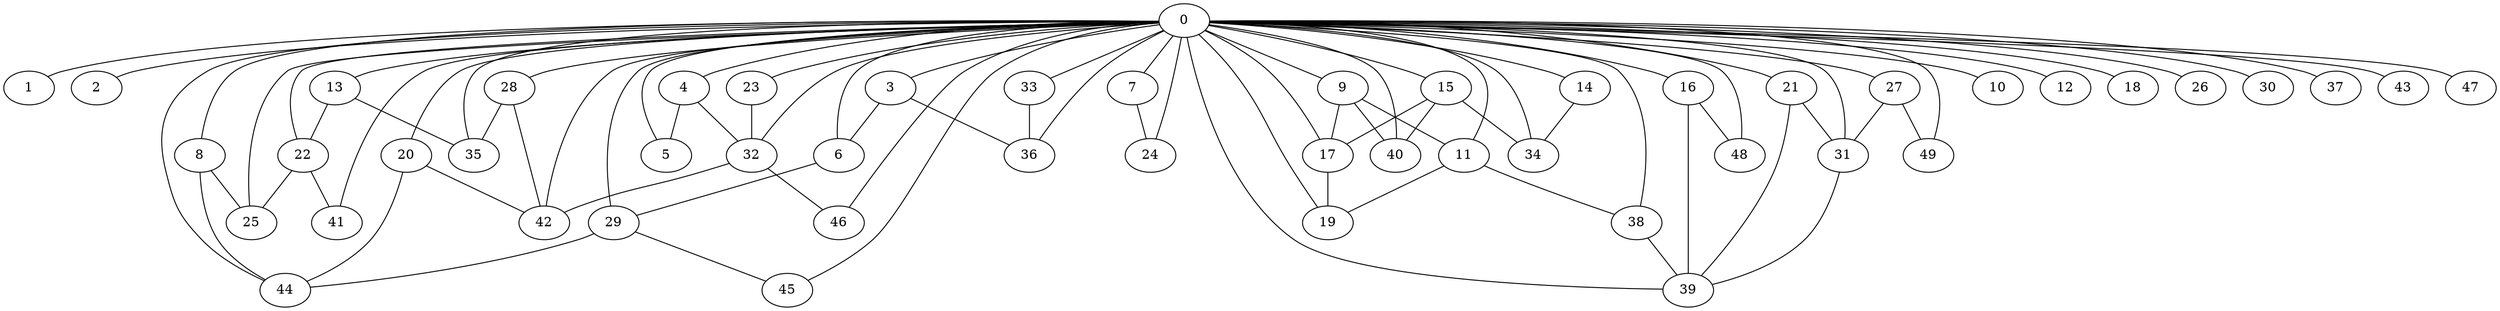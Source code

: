 
graph graphname {
    0 -- 1
0 -- 2
0 -- 3
0 -- 4
0 -- 5
0 -- 6
0 -- 7
0 -- 8
0 -- 9
0 -- 10
0 -- 11
0 -- 12
0 -- 13
0 -- 14
0 -- 15
0 -- 16
0 -- 17
0 -- 18
0 -- 19
0 -- 20
0 -- 21
0 -- 22
0 -- 23
0 -- 24
0 -- 25
0 -- 26
0 -- 27
0 -- 28
0 -- 29
0 -- 30
0 -- 31
0 -- 32
0 -- 33
0 -- 34
0 -- 35
0 -- 36
0 -- 37
0 -- 38
0 -- 39
0 -- 40
0 -- 41
0 -- 42
0 -- 43
0 -- 44
0 -- 45
0 -- 46
0 -- 47
0 -- 48
0 -- 49
3 -- 6
3 -- 36
4 -- 5
4 -- 32
6 -- 29
7 -- 24
8 -- 44
8 -- 25
9 -- 40
9 -- 17
9 -- 11
11 -- 19
11 -- 38
13 -- 22
13 -- 35
14 -- 34
15 -- 34
15 -- 17
15 -- 40
16 -- 48
16 -- 39
17 -- 19
20 -- 44
20 -- 42
21 -- 39
21 -- 31
22 -- 41
22 -- 25
23 -- 32
27 -- 31
27 -- 49
28 -- 42
28 -- 35
29 -- 44
29 -- 45
31 -- 39
32 -- 46
32 -- 42
33 -- 36
38 -- 39

}
